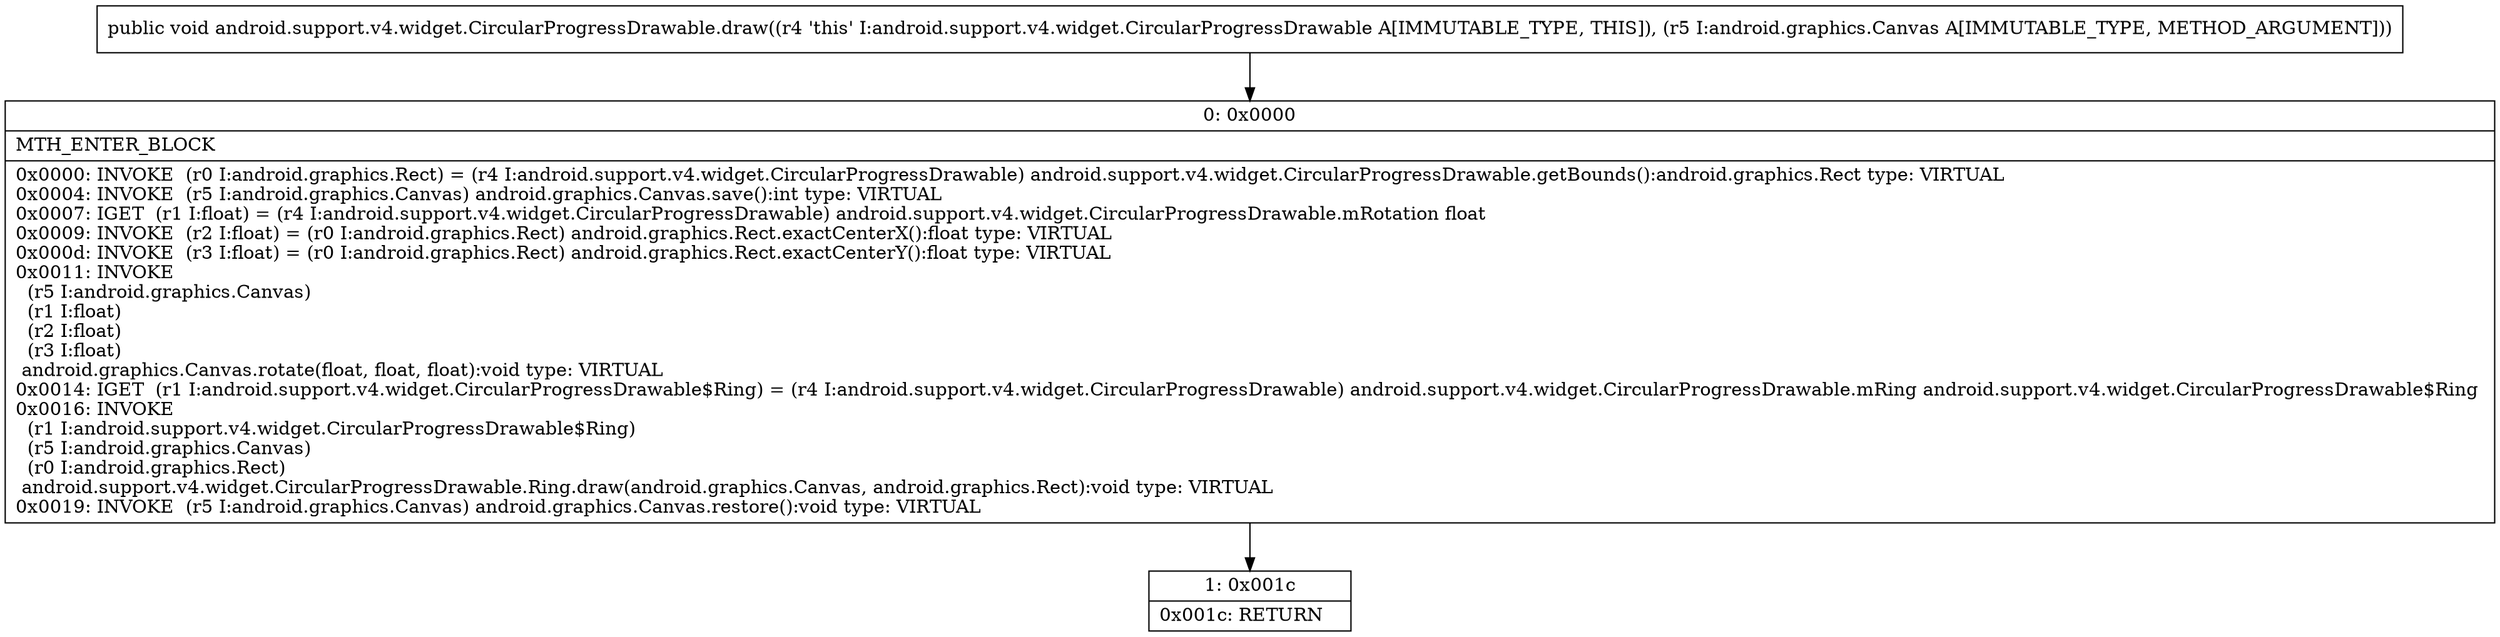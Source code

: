 digraph "CFG forandroid.support.v4.widget.CircularProgressDrawable.draw(Landroid\/graphics\/Canvas;)V" {
Node_0 [shape=record,label="{0\:\ 0x0000|MTH_ENTER_BLOCK\l|0x0000: INVOKE  (r0 I:android.graphics.Rect) = (r4 I:android.support.v4.widget.CircularProgressDrawable) android.support.v4.widget.CircularProgressDrawable.getBounds():android.graphics.Rect type: VIRTUAL \l0x0004: INVOKE  (r5 I:android.graphics.Canvas) android.graphics.Canvas.save():int type: VIRTUAL \l0x0007: IGET  (r1 I:float) = (r4 I:android.support.v4.widget.CircularProgressDrawable) android.support.v4.widget.CircularProgressDrawable.mRotation float \l0x0009: INVOKE  (r2 I:float) = (r0 I:android.graphics.Rect) android.graphics.Rect.exactCenterX():float type: VIRTUAL \l0x000d: INVOKE  (r3 I:float) = (r0 I:android.graphics.Rect) android.graphics.Rect.exactCenterY():float type: VIRTUAL \l0x0011: INVOKE  \l  (r5 I:android.graphics.Canvas)\l  (r1 I:float)\l  (r2 I:float)\l  (r3 I:float)\l android.graphics.Canvas.rotate(float, float, float):void type: VIRTUAL \l0x0014: IGET  (r1 I:android.support.v4.widget.CircularProgressDrawable$Ring) = (r4 I:android.support.v4.widget.CircularProgressDrawable) android.support.v4.widget.CircularProgressDrawable.mRing android.support.v4.widget.CircularProgressDrawable$Ring \l0x0016: INVOKE  \l  (r1 I:android.support.v4.widget.CircularProgressDrawable$Ring)\l  (r5 I:android.graphics.Canvas)\l  (r0 I:android.graphics.Rect)\l android.support.v4.widget.CircularProgressDrawable.Ring.draw(android.graphics.Canvas, android.graphics.Rect):void type: VIRTUAL \l0x0019: INVOKE  (r5 I:android.graphics.Canvas) android.graphics.Canvas.restore():void type: VIRTUAL \l}"];
Node_1 [shape=record,label="{1\:\ 0x001c|0x001c: RETURN   \l}"];
MethodNode[shape=record,label="{public void android.support.v4.widget.CircularProgressDrawable.draw((r4 'this' I:android.support.v4.widget.CircularProgressDrawable A[IMMUTABLE_TYPE, THIS]), (r5 I:android.graphics.Canvas A[IMMUTABLE_TYPE, METHOD_ARGUMENT])) }"];
MethodNode -> Node_0;
Node_0 -> Node_1;
}

